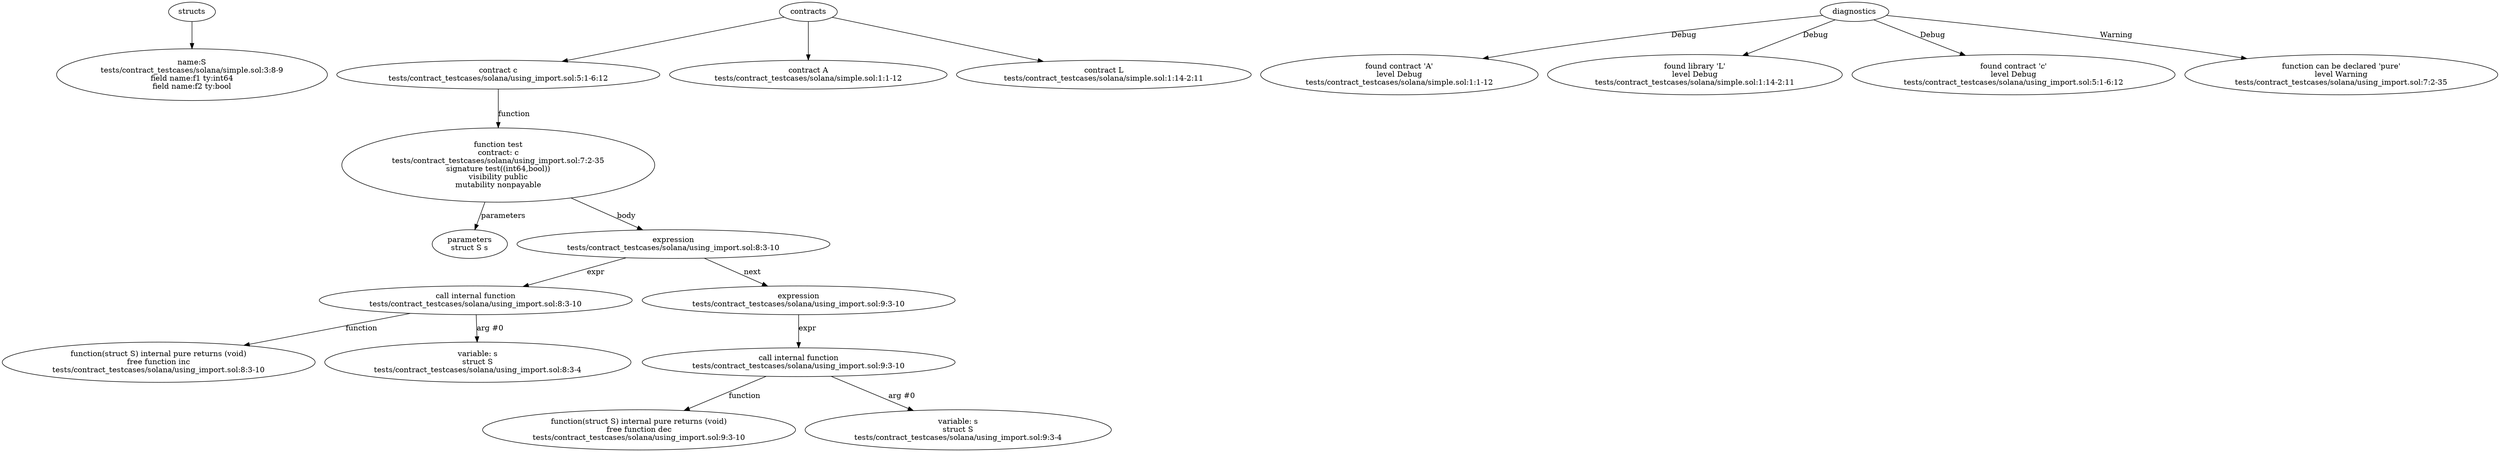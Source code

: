 strict digraph "tests/contract_testcases/solana/using_import.sol" {
	S [label="name:S\ntests/contract_testcases/solana/simple.sol:3:8-9\nfield name:f1 ty:int64\nfield name:f2 ty:bool"]
	contract [label="contract c\ntests/contract_testcases/solana/using_import.sol:5:1-6:12"]
	test [label="function test\ncontract: c\ntests/contract_testcases/solana/using_import.sol:7:2-35\nsignature test((int64,bool))\nvisibility public\nmutability nonpayable"]
	parameters [label="parameters\nstruct S s"]
	expr [label="expression\ntests/contract_testcases/solana/using_import.sol:8:3-10"]
	call_internal_function [label="call internal function\ntests/contract_testcases/solana/using_import.sol:8:3-10"]
	internal_function [label="function(struct S) internal pure returns (void)\nfree function inc\ntests/contract_testcases/solana/using_import.sol:8:3-10"]
	variable [label="variable: s\nstruct S\ntests/contract_testcases/solana/using_import.sol:8:3-4"]
	expr_10 [label="expression\ntests/contract_testcases/solana/using_import.sol:9:3-10"]
	call_internal_function_11 [label="call internal function\ntests/contract_testcases/solana/using_import.sol:9:3-10"]
	internal_function_12 [label="function(struct S) internal pure returns (void)\nfree function dec\ntests/contract_testcases/solana/using_import.sol:9:3-10"]
	variable_13 [label="variable: s\nstruct S\ntests/contract_testcases/solana/using_import.sol:9:3-4"]
	contract_14 [label="contract A\ntests/contract_testcases/solana/simple.sol:1:1-12"]
	contract_15 [label="contract L\ntests/contract_testcases/solana/simple.sol:1:14-2:11"]
	diagnostic [label="found contract 'A'\nlevel Debug\ntests/contract_testcases/solana/simple.sol:1:1-12"]
	diagnostic_18 [label="found library 'L'\nlevel Debug\ntests/contract_testcases/solana/simple.sol:1:14-2:11"]
	diagnostic_19 [label="found contract 'c'\nlevel Debug\ntests/contract_testcases/solana/using_import.sol:5:1-6:12"]
	diagnostic_20 [label="function can be declared 'pure'\nlevel Warning\ntests/contract_testcases/solana/using_import.sol:7:2-35"]
	structs -> S
	contracts -> contract
	contract -> test [label="function"]
	test -> parameters [label="parameters"]
	test -> expr [label="body"]
	expr -> call_internal_function [label="expr"]
	call_internal_function -> internal_function [label="function"]
	call_internal_function -> variable [label="arg #0"]
	expr -> expr_10 [label="next"]
	expr_10 -> call_internal_function_11 [label="expr"]
	call_internal_function_11 -> internal_function_12 [label="function"]
	call_internal_function_11 -> variable_13 [label="arg #0"]
	contracts -> contract_14
	contracts -> contract_15
	diagnostics -> diagnostic [label="Debug"]
	diagnostics -> diagnostic_18 [label="Debug"]
	diagnostics -> diagnostic_19 [label="Debug"]
	diagnostics -> diagnostic_20 [label="Warning"]
}

